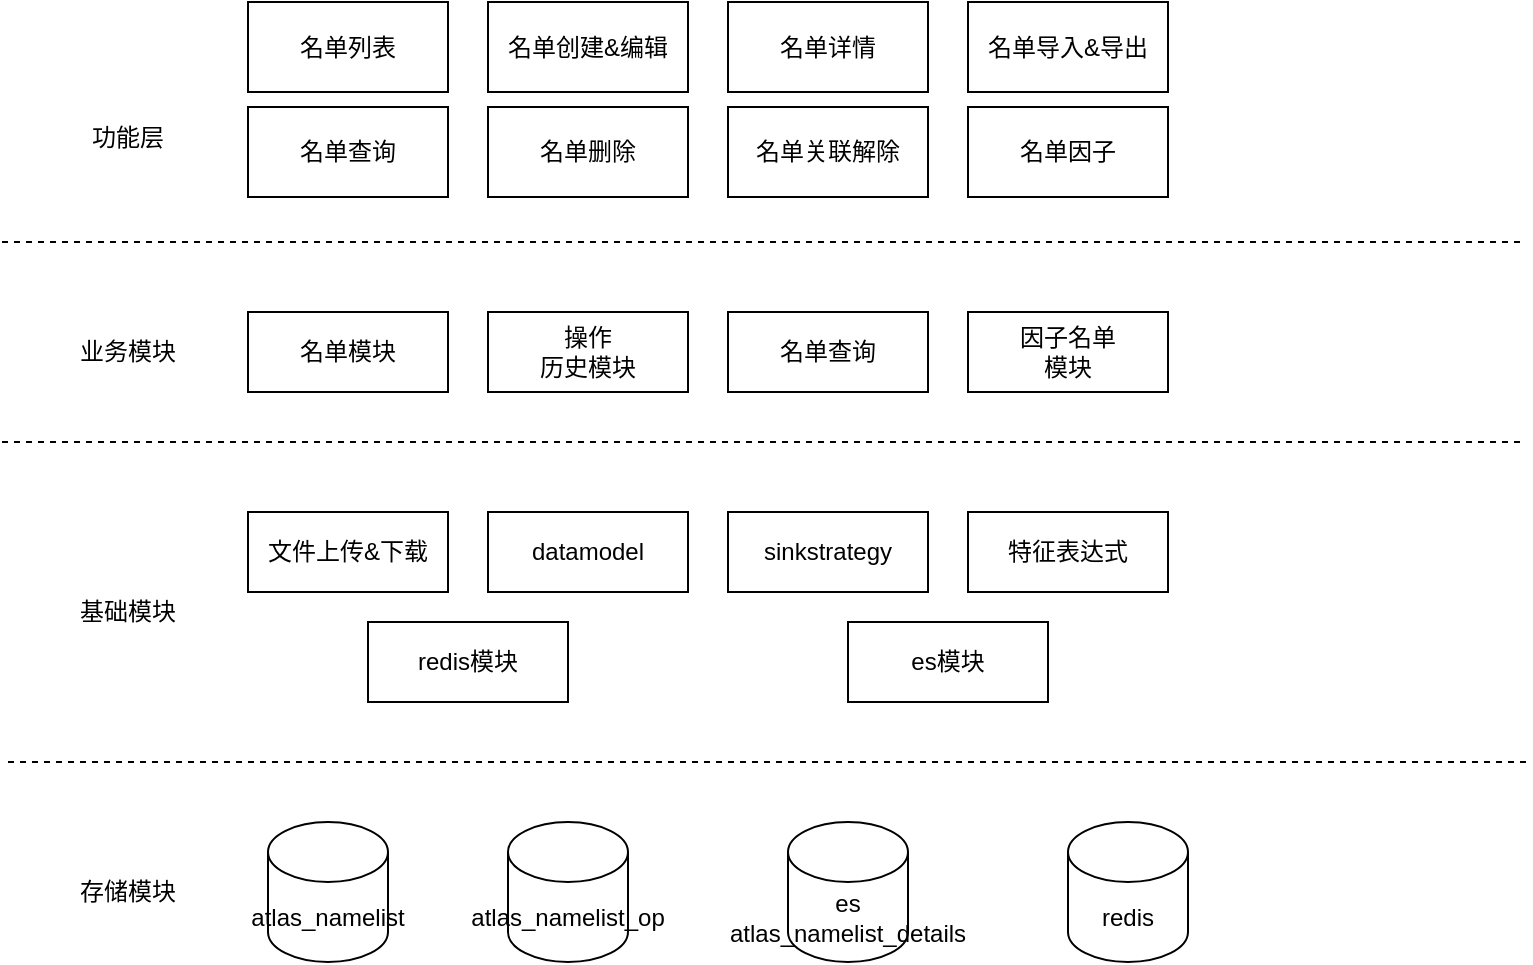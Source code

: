 <mxfile version="13.10.4" type="github">
  <diagram id="fZmqz08l0wKaYfAE1M2B" name="Page-1">
    <mxGraphModel dx="1258" dy="843" grid="1" gridSize="10" guides="1" tooltips="1" connect="1" arrows="1" fold="1" page="1" pageScale="1" pageWidth="827" pageHeight="1169" math="0" shadow="0">
      <root>
        <mxCell id="0" />
        <mxCell id="1" parent="0" />
        <mxCell id="Ygmw0eHIz2YQ1cM95j57-1" value="功能层" style="text;html=1;strokeColor=none;fillColor=none;align=center;verticalAlign=middle;whiteSpace=wrap;rounded=0;" vertex="1" parent="1">
          <mxGeometry x="90" y="252.5" width="80" height="30" as="geometry" />
        </mxCell>
        <mxCell id="Ygmw0eHIz2YQ1cM95j57-2" value="名单列表" style="rounded=0;whiteSpace=wrap;html=1;" vertex="1" parent="1">
          <mxGeometry x="190" y="200" width="100" height="45" as="geometry" />
        </mxCell>
        <mxCell id="Ygmw0eHIz2YQ1cM95j57-3" value="名单创建&amp;amp;编辑" style="rounded=0;whiteSpace=wrap;html=1;" vertex="1" parent="1">
          <mxGeometry x="310" y="200" width="100" height="45" as="geometry" />
        </mxCell>
        <mxCell id="Ygmw0eHIz2YQ1cM95j57-4" value="名单查询" style="rounded=0;whiteSpace=wrap;html=1;" vertex="1" parent="1">
          <mxGeometry x="190" y="252.5" width="100" height="45" as="geometry" />
        </mxCell>
        <mxCell id="Ygmw0eHIz2YQ1cM95j57-5" value="名单导入&amp;amp;导出" style="rounded=0;whiteSpace=wrap;html=1;" vertex="1" parent="1">
          <mxGeometry x="550" y="200" width="100" height="45" as="geometry" />
        </mxCell>
        <mxCell id="Ygmw0eHIz2YQ1cM95j57-6" value="名单因子" style="rounded=0;whiteSpace=wrap;html=1;" vertex="1" parent="1">
          <mxGeometry x="550" y="252.5" width="100" height="45" as="geometry" />
        </mxCell>
        <mxCell id="Ygmw0eHIz2YQ1cM95j57-8" value="业务模块" style="text;html=1;strokeColor=none;fillColor=none;align=center;verticalAlign=middle;whiteSpace=wrap;rounded=0;" vertex="1" parent="1">
          <mxGeometry x="90" y="360" width="80" height="30" as="geometry" />
        </mxCell>
        <mxCell id="Ygmw0eHIz2YQ1cM95j57-9" value="" style="endArrow=none;dashed=1;html=1;" edge="1" parent="1">
          <mxGeometry width="50" height="50" relative="1" as="geometry">
            <mxPoint x="67" y="320" as="sourcePoint" />
            <mxPoint x="827" y="320" as="targetPoint" />
          </mxGeometry>
        </mxCell>
        <mxCell id="Ygmw0eHIz2YQ1cM95j57-10" value="名单模块" style="rounded=0;whiteSpace=wrap;html=1;" vertex="1" parent="1">
          <mxGeometry x="190" y="355" width="100" height="40" as="geometry" />
        </mxCell>
        <mxCell id="Ygmw0eHIz2YQ1cM95j57-11" value="操作&lt;br&gt;历史模块" style="rounded=0;whiteSpace=wrap;html=1;" vertex="1" parent="1">
          <mxGeometry x="310" y="355" width="100" height="40" as="geometry" />
        </mxCell>
        <mxCell id="Ygmw0eHIz2YQ1cM95j57-13" value="名单查询" style="rounded=0;whiteSpace=wrap;html=1;" vertex="1" parent="1">
          <mxGeometry x="430" y="355" width="100" height="40" as="geometry" />
        </mxCell>
        <mxCell id="Ygmw0eHIz2YQ1cM95j57-14" value="因子名单&lt;br&gt;模块" style="rounded=0;whiteSpace=wrap;html=1;" vertex="1" parent="1">
          <mxGeometry x="550" y="355" width="100" height="40" as="geometry" />
        </mxCell>
        <mxCell id="Ygmw0eHIz2YQ1cM95j57-16" value="名单删除" style="rounded=0;whiteSpace=wrap;html=1;" vertex="1" parent="1">
          <mxGeometry x="310" y="252.5" width="100" height="45" as="geometry" />
        </mxCell>
        <mxCell id="Ygmw0eHIz2YQ1cM95j57-19" value="名单关联解除" style="rounded=0;whiteSpace=wrap;html=1;" vertex="1" parent="1">
          <mxGeometry x="430" y="252.5" width="100" height="45" as="geometry" />
        </mxCell>
        <mxCell id="Ygmw0eHIz2YQ1cM95j57-22" value="基础模块" style="text;html=1;strokeColor=none;fillColor=none;align=center;verticalAlign=middle;whiteSpace=wrap;rounded=0;" vertex="1" parent="1">
          <mxGeometry x="90" y="490" width="80" height="30" as="geometry" />
        </mxCell>
        <mxCell id="Ygmw0eHIz2YQ1cM95j57-24" value="" style="endArrow=none;dashed=1;html=1;" edge="1" parent="1">
          <mxGeometry width="50" height="50" relative="1" as="geometry">
            <mxPoint x="67" y="420" as="sourcePoint" />
            <mxPoint x="827" y="420" as="targetPoint" />
          </mxGeometry>
        </mxCell>
        <mxCell id="Ygmw0eHIz2YQ1cM95j57-25" value="名单详情" style="rounded=0;whiteSpace=wrap;html=1;" vertex="1" parent="1">
          <mxGeometry x="430" y="200" width="100" height="45" as="geometry" />
        </mxCell>
        <mxCell id="Ygmw0eHIz2YQ1cM95j57-27" value="文件上传&amp;amp;下载" style="rounded=0;whiteSpace=wrap;html=1;" vertex="1" parent="1">
          <mxGeometry x="190" y="455" width="100" height="40" as="geometry" />
        </mxCell>
        <mxCell id="Ygmw0eHIz2YQ1cM95j57-28" value="datamodel" style="rounded=0;whiteSpace=wrap;html=1;" vertex="1" parent="1">
          <mxGeometry x="310" y="455" width="100" height="40" as="geometry" />
        </mxCell>
        <mxCell id="Ygmw0eHIz2YQ1cM95j57-29" value="sinkstrategy" style="rounded=0;whiteSpace=wrap;html=1;" vertex="1" parent="1">
          <mxGeometry x="430" y="455" width="100" height="40" as="geometry" />
        </mxCell>
        <mxCell id="Ygmw0eHIz2YQ1cM95j57-30" value="特征表达式" style="rounded=0;whiteSpace=wrap;html=1;" vertex="1" parent="1">
          <mxGeometry x="550" y="455" width="100" height="40" as="geometry" />
        </mxCell>
        <mxCell id="Ygmw0eHIz2YQ1cM95j57-31" value="redis模块" style="rounded=0;whiteSpace=wrap;html=1;" vertex="1" parent="1">
          <mxGeometry x="250" y="510" width="100" height="40" as="geometry" />
        </mxCell>
        <mxCell id="Ygmw0eHIz2YQ1cM95j57-32" value="es模块" style="rounded=0;whiteSpace=wrap;html=1;" vertex="1" parent="1">
          <mxGeometry x="490" y="510" width="100" height="40" as="geometry" />
        </mxCell>
        <mxCell id="Ygmw0eHIz2YQ1cM95j57-35" value="存储模块" style="text;html=1;strokeColor=none;fillColor=none;align=center;verticalAlign=middle;whiteSpace=wrap;rounded=0;" vertex="1" parent="1">
          <mxGeometry x="90" y="630" width="80" height="30" as="geometry" />
        </mxCell>
        <mxCell id="Ygmw0eHIz2YQ1cM95j57-36" value="" style="endArrow=none;dashed=1;html=1;" edge="1" parent="1">
          <mxGeometry width="50" height="50" relative="1" as="geometry">
            <mxPoint x="70" y="580" as="sourcePoint" />
            <mxPoint x="830" y="580" as="targetPoint" />
          </mxGeometry>
        </mxCell>
        <mxCell id="Ygmw0eHIz2YQ1cM95j57-37" value="atlas_namelist" style="shape=cylinder3;whiteSpace=wrap;html=1;boundedLbl=1;backgroundOutline=1;size=15;" vertex="1" parent="1">
          <mxGeometry x="200" y="610" width="60" height="70" as="geometry" />
        </mxCell>
        <mxCell id="Ygmw0eHIz2YQ1cM95j57-38" value="atlas_namelist_op" style="shape=cylinder3;whiteSpace=wrap;html=1;boundedLbl=1;backgroundOutline=1;size=15;" vertex="1" parent="1">
          <mxGeometry x="320" y="610" width="60" height="70" as="geometry" />
        </mxCell>
        <mxCell id="Ygmw0eHIz2YQ1cM95j57-39" value="es&lt;br&gt;atlas_namelist_details" style="shape=cylinder3;whiteSpace=wrap;html=1;boundedLbl=1;backgroundOutline=1;size=15;" vertex="1" parent="1">
          <mxGeometry x="460" y="610" width="60" height="70" as="geometry" />
        </mxCell>
        <mxCell id="Ygmw0eHIz2YQ1cM95j57-40" value="redis" style="shape=cylinder3;whiteSpace=wrap;html=1;boundedLbl=1;backgroundOutline=1;size=15;" vertex="1" parent="1">
          <mxGeometry x="600" y="610" width="60" height="70" as="geometry" />
        </mxCell>
      </root>
    </mxGraphModel>
  </diagram>
</mxfile>
